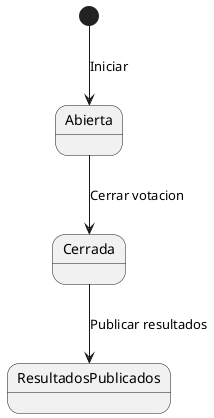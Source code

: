 @startuml
state Abierta
state Cerrada
state ResultadosPublicados


[*] --> Abierta : Iniciar
Abierta --> Cerrada : Cerrar votacion
Cerrada --> ResultadosPublicados : Publicar resultados

@enduml